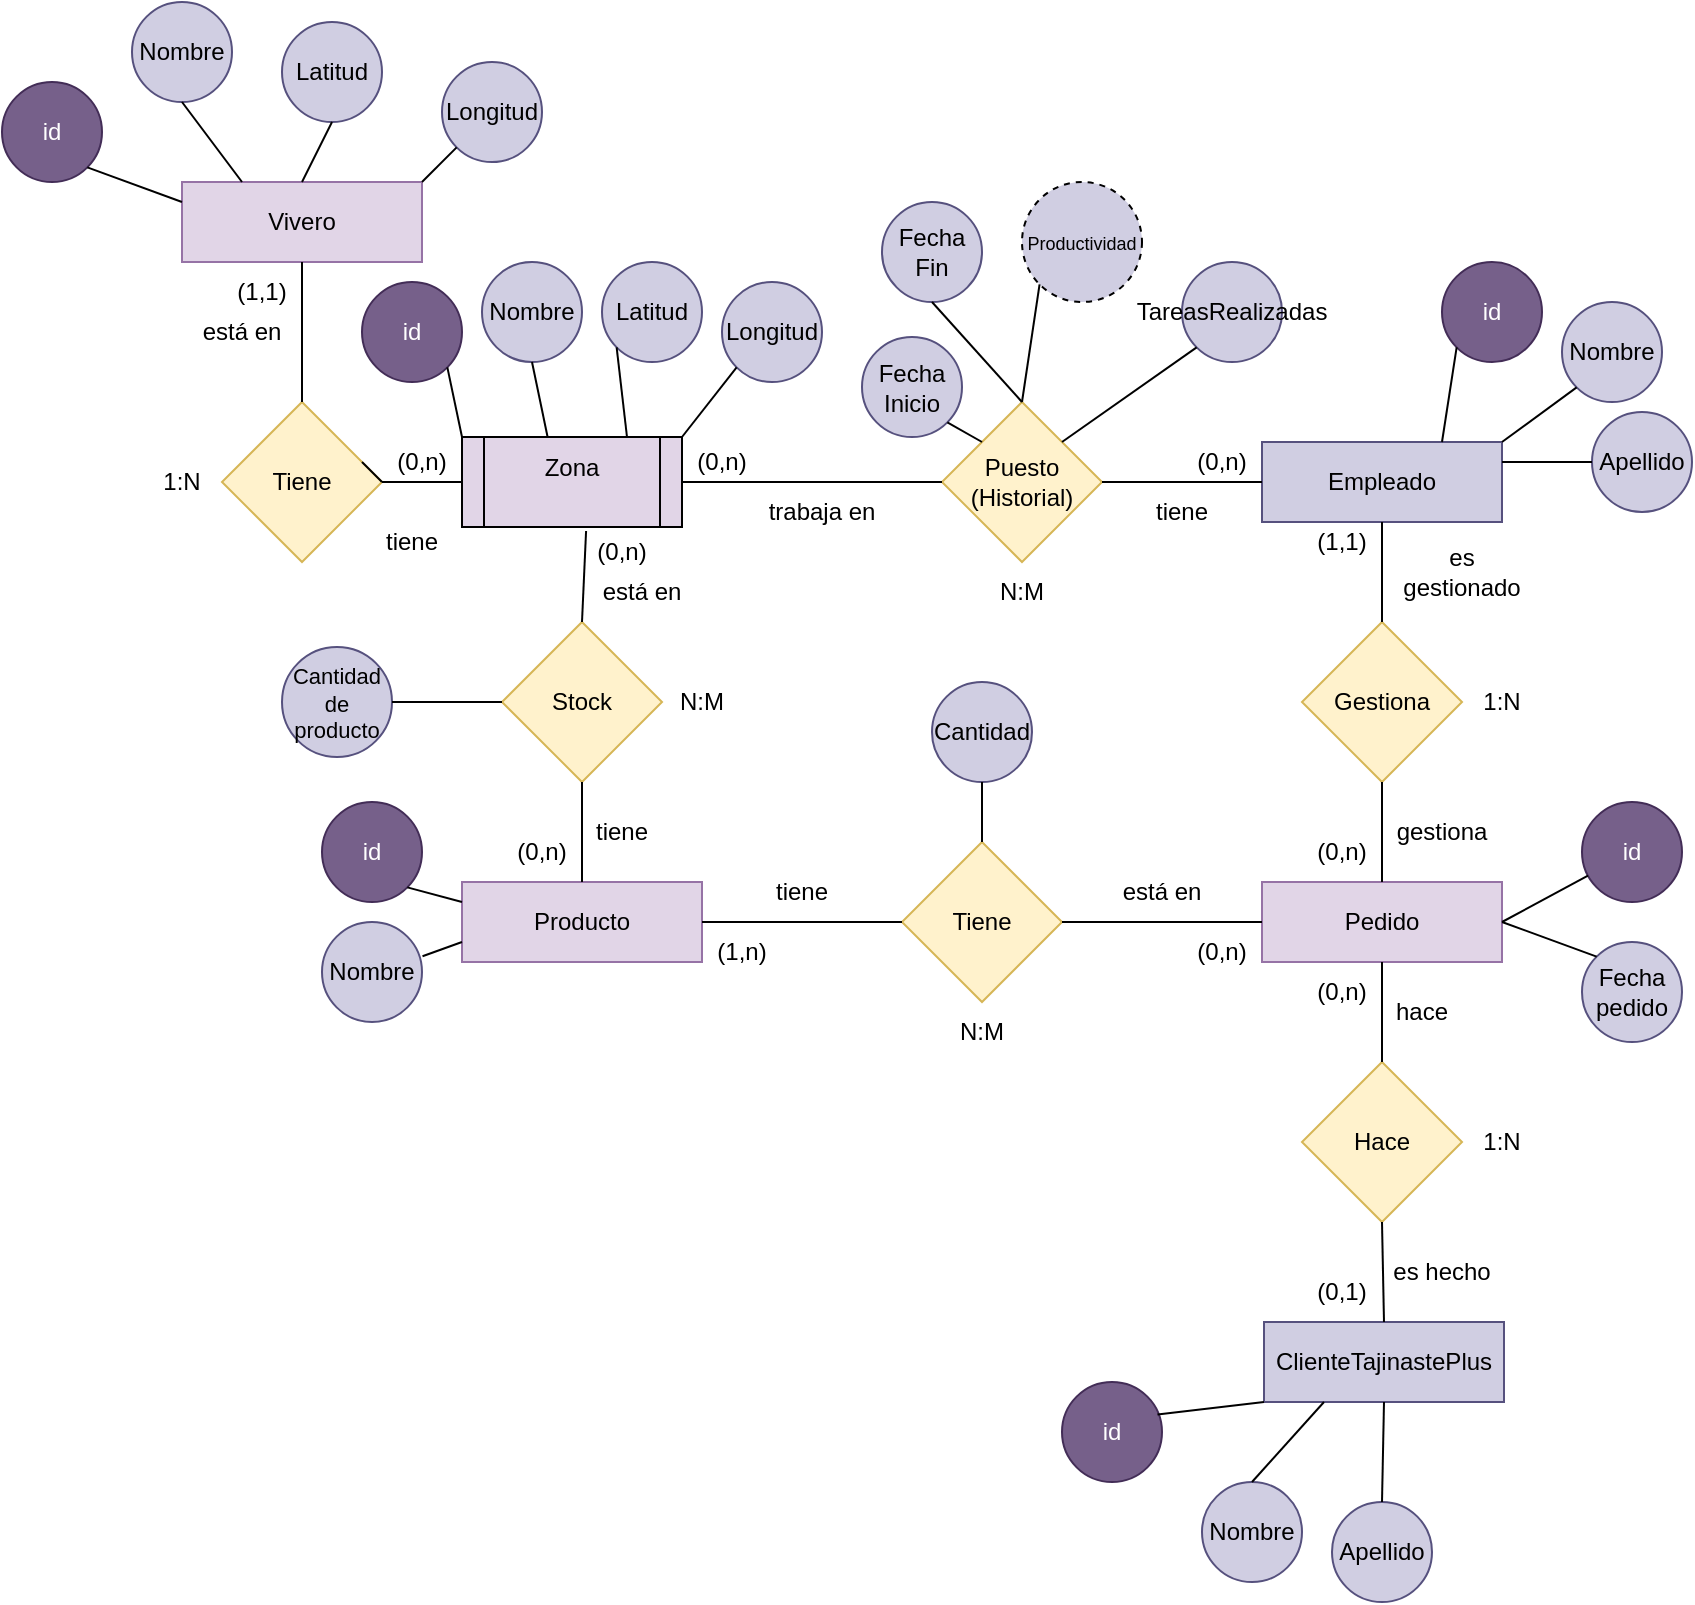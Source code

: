 <mxfile version="24.7.17">
  <diagram name="Página-1" id="pGDhJOv-E-9kWfH8dD5l">
    <mxGraphModel dx="1222" dy="1763" grid="1" gridSize="10" guides="1" tooltips="1" connect="1" arrows="1" fold="1" page="1" pageScale="1" pageWidth="827" pageHeight="1169" math="0" shadow="0">
      <root>
        <mxCell id="0" />
        <mxCell id="1" parent="0" />
        <mxCell id="pSTFZHTM07BEqQWlZRJq-1" value="Producto" style="rounded=0;whiteSpace=wrap;html=1;fillColor=#e1d5e7;strokeColor=#9673a6;" parent="1" vertex="1">
          <mxGeometry x="390" y="-10" width="120" height="40" as="geometry" />
        </mxCell>
        <mxCell id="pSTFZHTM07BEqQWlZRJq-4" value="Empleado" style="rounded=0;whiteSpace=wrap;html=1;fillColor=#d0cee2;strokeColor=#56517e;" parent="1" vertex="1">
          <mxGeometry x="790" y="-230" width="120" height="40" as="geometry" />
        </mxCell>
        <mxCell id="pSTFZHTM07BEqQWlZRJq-6" value="Vivero" style="rounded=0;whiteSpace=wrap;html=1;fillColor=#e1d5e7;strokeColor=#9673a6;" parent="1" vertex="1">
          <mxGeometry x="250" y="-360" width="120" height="40" as="geometry" />
        </mxCell>
        <mxCell id="pSTFZHTM07BEqQWlZRJq-7" value="&lt;div&gt;ClienteTajinastePlus&lt;/div&gt;" style="rounded=0;whiteSpace=wrap;html=1;fillColor=#d0cee2;strokeColor=#56517e;" parent="1" vertex="1">
          <mxGeometry x="791" y="210" width="120" height="40" as="geometry" />
        </mxCell>
        <mxCell id="pSTFZHTM07BEqQWlZRJq-8" value="id" style="ellipse;whiteSpace=wrap;html=1;aspect=fixed;fillColor=#76608a;strokeColor=#432D57;fontColor=#ffffff;" parent="1" vertex="1">
          <mxGeometry x="160" y="-410" width="50" height="50" as="geometry" />
        </mxCell>
        <mxCell id="pSTFZHTM07BEqQWlZRJq-10" value="Nombre" style="ellipse;whiteSpace=wrap;html=1;aspect=fixed;fillColor=#d0cee2;strokeColor=#56517e;" parent="1" vertex="1">
          <mxGeometry x="225" y="-450" width="50" height="50" as="geometry" />
        </mxCell>
        <mxCell id="pSTFZHTM07BEqQWlZRJq-11" value="id" style="ellipse;whiteSpace=wrap;html=1;aspect=fixed;fillColor=#76608a;strokeColor=#432D57;fontColor=#ffffff;" parent="1" vertex="1">
          <mxGeometry x="320" y="-50" width="50" height="50" as="geometry" />
        </mxCell>
        <mxCell id="pSTFZHTM07BEqQWlZRJq-12" value="Nombre" style="ellipse;whiteSpace=wrap;html=1;aspect=fixed;fillColor=#d0cee2;strokeColor=#56517e;" parent="1" vertex="1">
          <mxGeometry x="400" y="-320" width="50" height="50" as="geometry" />
        </mxCell>
        <mxCell id="pSTFZHTM07BEqQWlZRJq-13" value="id" style="ellipse;whiteSpace=wrap;html=1;aspect=fixed;fillColor=#76608a;strokeColor=#432D57;fontColor=#ffffff;" parent="1" vertex="1">
          <mxGeometry x="340" y="-310" width="50" height="50" as="geometry" />
        </mxCell>
        <mxCell id="pSTFZHTM07BEqQWlZRJq-14" value="id" style="ellipse;whiteSpace=wrap;html=1;aspect=fixed;fillColor=#76608a;strokeColor=#432D57;fontColor=#ffffff;" parent="1" vertex="1">
          <mxGeometry x="880" y="-320" width="50" height="50" as="geometry" />
        </mxCell>
        <mxCell id="pSTFZHTM07BEqQWlZRJq-15" value="id" style="ellipse;whiteSpace=wrap;html=1;aspect=fixed;fillColor=#76608a;strokeColor=#432D57;fontColor=#ffffff;" parent="1" vertex="1">
          <mxGeometry x="690" y="240" width="50" height="50" as="geometry" />
        </mxCell>
        <mxCell id="pSTFZHTM07BEqQWlZRJq-16" value="Latitud" style="ellipse;whiteSpace=wrap;html=1;aspect=fixed;fillColor=#d0cee2;strokeColor=#56517e;" parent="1" vertex="1">
          <mxGeometry x="300" y="-440" width="50" height="50" as="geometry" />
        </mxCell>
        <mxCell id="pSTFZHTM07BEqQWlZRJq-17" value="Longitud" style="ellipse;whiteSpace=wrap;html=1;aspect=fixed;fillColor=#d0cee2;strokeColor=#56517e;" parent="1" vertex="1">
          <mxGeometry x="380" y="-420" width="50" height="50" as="geometry" />
        </mxCell>
        <mxCell id="pSTFZHTM07BEqQWlZRJq-18" value="Latitud" style="ellipse;whiteSpace=wrap;html=1;aspect=fixed;fillColor=#d0cee2;strokeColor=#56517e;" parent="1" vertex="1">
          <mxGeometry x="460" y="-320" width="50" height="50" as="geometry" />
        </mxCell>
        <mxCell id="pSTFZHTM07BEqQWlZRJq-19" value="Longitud" style="ellipse;whiteSpace=wrap;html=1;aspect=fixed;fillColor=#d0cee2;strokeColor=#56517e;" parent="1" vertex="1">
          <mxGeometry x="520" y="-310" width="50" height="50" as="geometry" />
        </mxCell>
        <mxCell id="pSTFZHTM07BEqQWlZRJq-20" value="Nombre" style="ellipse;whiteSpace=wrap;html=1;aspect=fixed;fillColor=#d0cee2;strokeColor=#56517e;" parent="1" vertex="1">
          <mxGeometry x="320" y="10" width="50" height="50" as="geometry" />
        </mxCell>
        <mxCell id="pSTFZHTM07BEqQWlZRJq-22" value="Nombre" style="ellipse;whiteSpace=wrap;html=1;aspect=fixed;fillColor=#d0cee2;strokeColor=#56517e;" parent="1" vertex="1">
          <mxGeometry x="940" y="-300" width="50" height="50" as="geometry" />
        </mxCell>
        <mxCell id="pSTFZHTM07BEqQWlZRJq-23" value="Apellido" style="ellipse;whiteSpace=wrap;html=1;aspect=fixed;fillColor=#d0cee2;strokeColor=#56517e;" parent="1" vertex="1">
          <mxGeometry x="955" y="-245" width="50" height="50" as="geometry" />
        </mxCell>
        <mxCell id="pSTFZHTM07BEqQWlZRJq-26" value="Fecha pedido" style="ellipse;whiteSpace=wrap;html=1;aspect=fixed;fillColor=#d0cee2;strokeColor=#56517e;" parent="1" vertex="1">
          <mxGeometry x="950" y="20" width="50" height="50" as="geometry" />
        </mxCell>
        <mxCell id="pSTFZHTM07BEqQWlZRJq-27" value="Nombre" style="ellipse;whiteSpace=wrap;html=1;aspect=fixed;fillColor=#d0cee2;strokeColor=#56517e;" parent="1" vertex="1">
          <mxGeometry x="760" y="290" width="50" height="50" as="geometry" />
        </mxCell>
        <mxCell id="pSTFZHTM07BEqQWlZRJq-29" value="Tiene" style="rhombus;whiteSpace=wrap;html=1;fillColor=#fff2cc;strokeColor=#d6b656;" parent="1" vertex="1">
          <mxGeometry x="270" y="-250" width="80" height="80" as="geometry" />
        </mxCell>
        <mxCell id="pSTFZHTM07BEqQWlZRJq-33" value="" style="endArrow=none;html=1;rounded=0;entryX=0;entryY=0.25;entryDx=0;entryDy=0;exitX=1;exitY=1;exitDx=0;exitDy=0;" parent="1" source="pSTFZHTM07BEqQWlZRJq-8" target="pSTFZHTM07BEqQWlZRJq-6" edge="1">
          <mxGeometry width="50" height="50" relative="1" as="geometry">
            <mxPoint x="200" y="-250" as="sourcePoint" />
            <mxPoint x="250" y="-300" as="targetPoint" />
          </mxGeometry>
        </mxCell>
        <mxCell id="pSTFZHTM07BEqQWlZRJq-34" value="" style="endArrow=none;html=1;rounded=0;entryX=0.25;entryY=0;entryDx=0;entryDy=0;exitX=0.5;exitY=1;exitDx=0;exitDy=0;" parent="1" source="pSTFZHTM07BEqQWlZRJq-10" target="pSTFZHTM07BEqQWlZRJq-6" edge="1">
          <mxGeometry width="50" height="50" relative="1" as="geometry">
            <mxPoint x="223" y="-337" as="sourcePoint" />
            <mxPoint x="260" y="-310" as="targetPoint" />
          </mxGeometry>
        </mxCell>
        <mxCell id="pSTFZHTM07BEqQWlZRJq-35" value="" style="endArrow=none;html=1;rounded=0;entryX=0.5;entryY=0;entryDx=0;entryDy=0;exitX=0.5;exitY=1;exitDx=0;exitDy=0;" parent="1" source="pSTFZHTM07BEqQWlZRJq-16" target="pSTFZHTM07BEqQWlZRJq-6" edge="1">
          <mxGeometry width="50" height="50" relative="1" as="geometry">
            <mxPoint x="265" y="-350" as="sourcePoint" />
            <mxPoint x="290" y="-320" as="targetPoint" />
          </mxGeometry>
        </mxCell>
        <mxCell id="pSTFZHTM07BEqQWlZRJq-36" value="" style="endArrow=none;html=1;rounded=0;entryX=1;entryY=0;entryDx=0;entryDy=0;exitX=0;exitY=1;exitDx=0;exitDy=0;" parent="1" source="pSTFZHTM07BEqQWlZRJq-17" target="pSTFZHTM07BEqQWlZRJq-6" edge="1">
          <mxGeometry width="50" height="50" relative="1" as="geometry">
            <mxPoint x="335" y="-350" as="sourcePoint" />
            <mxPoint x="320" y="-320" as="targetPoint" />
          </mxGeometry>
        </mxCell>
        <mxCell id="pSTFZHTM07BEqQWlZRJq-37" value="" style="endArrow=none;html=1;rounded=0;entryX=0.5;entryY=1;entryDx=0;entryDy=0;exitX=0.5;exitY=0;exitDx=0;exitDy=0;" parent="1" source="pSTFZHTM07BEqQWlZRJq-29" target="pSTFZHTM07BEqQWlZRJq-6" edge="1">
          <mxGeometry width="50" height="50" relative="1" as="geometry">
            <mxPoint x="345" y="-340" as="sourcePoint" />
            <mxPoint x="330" y="-310" as="targetPoint" />
          </mxGeometry>
        </mxCell>
        <mxCell id="pSTFZHTM07BEqQWlZRJq-38" value="" style="endArrow=none;html=1;rounded=0;entryX=0;entryY=0.5;entryDx=0;entryDy=0;exitX=1;exitY=0.5;exitDx=0;exitDy=0;" parent="1" source="LB6U7moivTqsMoFGbaUk-2" target="iMSy_uvYbQMXF0Q_eKbO-2" edge="1">
          <mxGeometry width="50" height="50" relative="1" as="geometry">
            <mxPoint x="320" y="-240" as="sourcePoint" />
            <mxPoint x="390" y="-210" as="targetPoint" />
          </mxGeometry>
        </mxCell>
        <mxCell id="pSTFZHTM07BEqQWlZRJq-40" value="" style="endArrow=none;html=1;rounded=0;exitX=0;exitY=0;exitDx=0;exitDy=0;entryX=1;entryY=1;entryDx=0;entryDy=0;" parent="1" source="iMSy_uvYbQMXF0Q_eKbO-2" target="pSTFZHTM07BEqQWlZRJq-13" edge="1">
          <mxGeometry width="50" height="50" relative="1" as="geometry">
            <mxPoint x="390" y="-230" as="sourcePoint" />
            <mxPoint x="390" y="-277" as="targetPoint" />
          </mxGeometry>
        </mxCell>
        <mxCell id="pSTFZHTM07BEqQWlZRJq-41" value="" style="endArrow=none;html=1;rounded=0;entryX=0.5;entryY=1;entryDx=0;entryDy=0;exitX=0.391;exitY=0.022;exitDx=0;exitDy=0;exitPerimeter=0;" parent="1" source="iMSy_uvYbQMXF0Q_eKbO-2" target="pSTFZHTM07BEqQWlZRJq-12" edge="1">
          <mxGeometry width="50" height="50" relative="1" as="geometry">
            <mxPoint x="420" y="-230" as="sourcePoint" />
            <mxPoint x="517" y="-267" as="targetPoint" />
          </mxGeometry>
        </mxCell>
        <mxCell id="pSTFZHTM07BEqQWlZRJq-42" value="" style="endArrow=none;html=1;rounded=0;entryX=0;entryY=1;entryDx=0;entryDy=0;exitX=0.75;exitY=0;exitDx=0;exitDy=0;" parent="1" source="iMSy_uvYbQMXF0Q_eKbO-2" target="pSTFZHTM07BEqQWlZRJq-18" edge="1">
          <mxGeometry width="50" height="50" relative="1" as="geometry">
            <mxPoint x="450" y="-230" as="sourcePoint" />
            <mxPoint x="567" y="-227" as="targetPoint" />
          </mxGeometry>
        </mxCell>
        <mxCell id="pSTFZHTM07BEqQWlZRJq-43" value="" style="endArrow=none;html=1;rounded=0;exitX=1;exitY=0;exitDx=0;exitDy=0;entryX=0;entryY=1;entryDx=0;entryDy=0;" parent="1" source="iMSy_uvYbQMXF0Q_eKbO-2" target="pSTFZHTM07BEqQWlZRJq-19" edge="1">
          <mxGeometry width="50" height="50" relative="1" as="geometry">
            <mxPoint x="510" y="-230" as="sourcePoint" />
            <mxPoint x="565" y="-160" as="targetPoint" />
          </mxGeometry>
        </mxCell>
        <mxCell id="pSTFZHTM07BEqQWlZRJq-44" value="Stock" style="rhombus;whiteSpace=wrap;html=1;fillColor=#fff2cc;strokeColor=#d6b656;" parent="1" vertex="1">
          <mxGeometry x="410" y="-140" width="80" height="80" as="geometry" />
        </mxCell>
        <mxCell id="pSTFZHTM07BEqQWlZRJq-48" value="&lt;font style=&quot;font-size: 11px;&quot;&gt;Cantidad&lt;/font&gt;&lt;div style=&quot;font-size: 11px;&quot;&gt;&lt;font style=&quot;font-size: 11px;&quot;&gt;de producto&lt;/font&gt;&lt;/div&gt;" style="ellipse;whiteSpace=wrap;html=1;aspect=fixed;fillColor=#d0cee2;strokeColor=#56517e;" parent="1" vertex="1">
          <mxGeometry x="300" y="-127.5" width="55" height="55" as="geometry" />
        </mxCell>
        <mxCell id="pSTFZHTM07BEqQWlZRJq-49" value="" style="endArrow=none;html=1;rounded=0;exitX=1;exitY=0.5;exitDx=0;exitDy=0;entryX=0;entryY=0.5;entryDx=0;entryDy=0;" parent="1" source="pSTFZHTM07BEqQWlZRJq-48" target="pSTFZHTM07BEqQWlZRJq-44" edge="1">
          <mxGeometry width="50" height="50" relative="1" as="geometry">
            <mxPoint x="520" y="-190" as="sourcePoint" />
            <mxPoint x="575" y="-150" as="targetPoint" />
          </mxGeometry>
        </mxCell>
        <mxCell id="pSTFZHTM07BEqQWlZRJq-50" value="" style="endArrow=none;html=1;rounded=0;exitX=0.564;exitY=1.044;exitDx=0;exitDy=0;entryX=0.5;entryY=0;entryDx=0;entryDy=0;exitPerimeter=0;" parent="1" source="iMSy_uvYbQMXF0Q_eKbO-2" target="pSTFZHTM07BEqQWlZRJq-44" edge="1">
          <mxGeometry width="50" height="50" relative="1" as="geometry">
            <mxPoint x="450" y="-190" as="sourcePoint" />
            <mxPoint x="585" y="-140" as="targetPoint" />
          </mxGeometry>
        </mxCell>
        <mxCell id="pSTFZHTM07BEqQWlZRJq-51" value="" style="endArrow=none;html=1;rounded=0;exitX=0.5;exitY=1;exitDx=0;exitDy=0;entryX=0.5;entryY=0;entryDx=0;entryDy=0;" parent="1" source="pSTFZHTM07BEqQWlZRJq-44" target="pSTFZHTM07BEqQWlZRJq-1" edge="1">
          <mxGeometry width="50" height="50" relative="1" as="geometry">
            <mxPoint x="540" y="-170" as="sourcePoint" />
            <mxPoint x="595" y="-130" as="targetPoint" />
          </mxGeometry>
        </mxCell>
        <mxCell id="pSTFZHTM07BEqQWlZRJq-54" value="" style="endArrow=none;html=1;rounded=0;exitX=0;exitY=0.25;exitDx=0;exitDy=0;entryX=1;entryY=1;entryDx=0;entryDy=0;" parent="1" source="pSTFZHTM07BEqQWlZRJq-1" target="pSTFZHTM07BEqQWlZRJq-11" edge="1">
          <mxGeometry width="50" height="50" relative="1" as="geometry">
            <mxPoint x="510" y="-10" as="sourcePoint" />
            <mxPoint x="550" y="-35" as="targetPoint" />
          </mxGeometry>
        </mxCell>
        <mxCell id="pSTFZHTM07BEqQWlZRJq-55" value="" style="endArrow=none;html=1;rounded=0;exitX=0;exitY=0.75;exitDx=0;exitDy=0;entryX=1.005;entryY=0.342;entryDx=0;entryDy=0;entryPerimeter=0;" parent="1" source="pSTFZHTM07BEqQWlZRJq-1" target="pSTFZHTM07BEqQWlZRJq-20" edge="1">
          <mxGeometry width="50" height="50" relative="1" as="geometry">
            <mxPoint x="520" as="sourcePoint" />
            <mxPoint x="560" y="-25" as="targetPoint" />
          </mxGeometry>
        </mxCell>
        <mxCell id="pSTFZHTM07BEqQWlZRJq-57" value="1:N" style="text;html=1;align=center;verticalAlign=middle;whiteSpace=wrap;rounded=0;" parent="1" vertex="1">
          <mxGeometry x="220" y="-225" width="60" height="30" as="geometry" />
        </mxCell>
        <mxCell id="pSTFZHTM07BEqQWlZRJq-59" value="N:M" style="text;html=1;align=center;verticalAlign=middle;whiteSpace=wrap;rounded=0;" parent="1" vertex="1">
          <mxGeometry x="480" y="-115" width="60" height="30" as="geometry" />
        </mxCell>
        <mxCell id="pSTFZHTM07BEqQWlZRJq-62" value="Puesto&lt;div&gt;(Historial)&lt;/div&gt;" style="rhombus;whiteSpace=wrap;html=1;fillColor=#fff2cc;strokeColor=#d6b656;" parent="1" vertex="1">
          <mxGeometry x="630" y="-250" width="80" height="80" as="geometry" />
        </mxCell>
        <mxCell id="pSTFZHTM07BEqQWlZRJq-64" value="" style="endArrow=none;html=1;rounded=0;exitX=0.75;exitY=0;exitDx=0;exitDy=0;entryX=0;entryY=1;entryDx=0;entryDy=0;" parent="1" source="pSTFZHTM07BEqQWlZRJq-4" target="pSTFZHTM07BEqQWlZRJq-14" edge="1">
          <mxGeometry width="50" height="50" relative="1" as="geometry">
            <mxPoint x="520" y="-220" as="sourcePoint" />
            <mxPoint x="537" y="-257" as="targetPoint" />
          </mxGeometry>
        </mxCell>
        <mxCell id="pSTFZHTM07BEqQWlZRJq-66" value="" style="endArrow=none;html=1;rounded=0;exitX=1;exitY=0;exitDx=0;exitDy=0;entryX=0;entryY=1;entryDx=0;entryDy=0;" parent="1" source="pSTFZHTM07BEqQWlZRJq-4" target="pSTFZHTM07BEqQWlZRJq-22" edge="1">
          <mxGeometry width="50" height="50" relative="1" as="geometry">
            <mxPoint x="890" y="-220" as="sourcePoint" />
            <mxPoint x="897" y="-267" as="targetPoint" />
          </mxGeometry>
        </mxCell>
        <mxCell id="pSTFZHTM07BEqQWlZRJq-67" value="" style="endArrow=none;html=1;rounded=0;exitX=1;exitY=0.25;exitDx=0;exitDy=0;entryX=0;entryY=0.5;entryDx=0;entryDy=0;" parent="1" source="pSTFZHTM07BEqQWlZRJq-4" target="pSTFZHTM07BEqQWlZRJq-23" edge="1">
          <mxGeometry width="50" height="50" relative="1" as="geometry">
            <mxPoint x="920" y="-220" as="sourcePoint" />
            <mxPoint x="957" y="-247" as="targetPoint" />
          </mxGeometry>
        </mxCell>
        <mxCell id="pSTFZHTM07BEqQWlZRJq-71" value="N:M" style="text;html=1;align=center;verticalAlign=middle;whiteSpace=wrap;rounded=0;" parent="1" vertex="1">
          <mxGeometry x="640" y="-170" width="60" height="30" as="geometry" />
        </mxCell>
        <mxCell id="pSTFZHTM07BEqQWlZRJq-72" value="Fecha&lt;div&gt;Inicio&lt;/div&gt;" style="ellipse;whiteSpace=wrap;html=1;aspect=fixed;fillColor=#d0cee2;strokeColor=#56517e;" parent="1" vertex="1">
          <mxGeometry x="590" y="-282.5" width="50" height="50" as="geometry" />
        </mxCell>
        <mxCell id="pSTFZHTM07BEqQWlZRJq-73" value="Fecha&lt;div&gt;Fin&lt;/div&gt;" style="ellipse;whiteSpace=wrap;html=1;aspect=fixed;fillColor=#d0cee2;strokeColor=#56517e;" parent="1" vertex="1">
          <mxGeometry x="600" y="-350" width="50" height="50" as="geometry" />
        </mxCell>
        <mxCell id="pSTFZHTM07BEqQWlZRJq-75" value="&lt;font style=&quot;font-size: 9px;&quot;&gt;Productividad&lt;/font&gt;" style="ellipse;whiteSpace=wrap;html=1;aspect=fixed;fillColor=#d0cee2;strokeColor=default;dashed=1;" parent="1" vertex="1">
          <mxGeometry x="670" y="-360" width="60" height="60" as="geometry" />
        </mxCell>
        <mxCell id="pSTFZHTM07BEqQWlZRJq-76" value="" style="endArrow=none;html=1;rounded=0;exitX=0;exitY=0;exitDx=0;exitDy=0;entryX=1;entryY=1;entryDx=0;entryDy=0;" parent="1" source="pSTFZHTM07BEqQWlZRJq-62" target="pSTFZHTM07BEqQWlZRJq-72" edge="1">
          <mxGeometry width="50" height="50" relative="1" as="geometry">
            <mxPoint x="890" y="-220" as="sourcePoint" />
            <mxPoint x="897" y="-267" as="targetPoint" />
          </mxGeometry>
        </mxCell>
        <mxCell id="pSTFZHTM07BEqQWlZRJq-77" value="" style="endArrow=none;html=1;rounded=0;exitX=0.5;exitY=0;exitDx=0;exitDy=0;entryX=0;entryY=1;entryDx=0;entryDy=0;" parent="1" source="pSTFZHTM07BEqQWlZRJq-62" target="pSTFZHTM07BEqQWlZRJq-75" edge="1">
          <mxGeometry width="50" height="50" relative="1" as="geometry">
            <mxPoint x="680" y="-240" as="sourcePoint" />
            <mxPoint x="653" y="-247" as="targetPoint" />
          </mxGeometry>
        </mxCell>
        <mxCell id="pSTFZHTM07BEqQWlZRJq-78" value="" style="endArrow=none;html=1;rounded=0;exitX=0.5;exitY=0;exitDx=0;exitDy=0;entryX=0.5;entryY=1;entryDx=0;entryDy=0;" parent="1" source="pSTFZHTM07BEqQWlZRJq-62" target="pSTFZHTM07BEqQWlZRJq-73" edge="1">
          <mxGeometry width="50" height="50" relative="1" as="geometry">
            <mxPoint x="690" y="-230" as="sourcePoint" />
            <mxPoint x="663" y="-237" as="targetPoint" />
          </mxGeometry>
        </mxCell>
        <mxCell id="pSTFZHTM07BEqQWlZRJq-80" value="" style="endArrow=none;html=1;rounded=0;exitX=0;exitY=0.5;exitDx=0;exitDy=0;entryX=1;entryY=0.5;entryDx=0;entryDy=0;" parent="1" target="iMSy_uvYbQMXF0Q_eKbO-2" edge="1">
          <mxGeometry width="50" height="50" relative="1" as="geometry">
            <mxPoint x="630" y="-210" as="sourcePoint" />
            <mxPoint x="510" y="-210" as="targetPoint" />
          </mxGeometry>
        </mxCell>
        <mxCell id="pSTFZHTM07BEqQWlZRJq-81" value="" style="endArrow=none;html=1;rounded=0;exitX=0;exitY=0.5;exitDx=0;exitDy=0;entryX=1;entryY=0.5;entryDx=0;entryDy=0;" parent="1" source="pSTFZHTM07BEqQWlZRJq-4" target="pSTFZHTM07BEqQWlZRJq-62" edge="1">
          <mxGeometry width="50" height="50" relative="1" as="geometry">
            <mxPoint x="640" y="-200" as="sourcePoint" />
            <mxPoint x="520" y="-200" as="targetPoint" />
          </mxGeometry>
        </mxCell>
        <mxCell id="pSTFZHTM07BEqQWlZRJq-82" value="TareasRealizadas" style="ellipse;whiteSpace=wrap;html=1;aspect=fixed;fillColor=#d0cee2;strokeColor=#56517e;" parent="1" vertex="1">
          <mxGeometry x="750" y="-320" width="50" height="50" as="geometry" />
        </mxCell>
        <mxCell id="pSTFZHTM07BEqQWlZRJq-84" value="" style="endArrow=none;html=1;rounded=0;exitX=1;exitY=0;exitDx=0;exitDy=0;entryX=0;entryY=1;entryDx=0;entryDy=0;" parent="1" source="pSTFZHTM07BEqQWlZRJq-62" target="pSTFZHTM07BEqQWlZRJq-82" edge="1">
          <mxGeometry width="50" height="50" relative="1" as="geometry">
            <mxPoint x="680" y="-240" as="sourcePoint" />
            <mxPoint x="709" y="-299" as="targetPoint" />
          </mxGeometry>
        </mxCell>
        <mxCell id="pSTFZHTM07BEqQWlZRJq-88" value="Apellido" style="ellipse;whiteSpace=wrap;html=1;aspect=fixed;fillColor=#d0cee2;strokeColor=#56517e;" parent="1" vertex="1">
          <mxGeometry x="825" y="300" width="50" height="50" as="geometry" />
        </mxCell>
        <mxCell id="pSTFZHTM07BEqQWlZRJq-92" value="" style="endArrow=none;html=1;rounded=0;entryX=0.955;entryY=0.325;entryDx=0;entryDy=0;entryPerimeter=0;exitX=0;exitY=1;exitDx=0;exitDy=0;" parent="1" source="pSTFZHTM07BEqQWlZRJq-7" target="pSTFZHTM07BEqQWlZRJq-15" edge="1">
          <mxGeometry width="50" height="50" relative="1" as="geometry">
            <mxPoint x="790" y="150" as="sourcePoint" />
            <mxPoint x="380" y="57" as="targetPoint" />
          </mxGeometry>
        </mxCell>
        <mxCell id="pSTFZHTM07BEqQWlZRJq-93" value="" style="endArrow=none;html=1;rounded=0;entryX=0.5;entryY=0;entryDx=0;entryDy=0;exitX=0.25;exitY=1;exitDx=0;exitDy=0;" parent="1" source="pSTFZHTM07BEqQWlZRJq-7" target="pSTFZHTM07BEqQWlZRJq-27" edge="1">
          <mxGeometry width="50" height="50" relative="1" as="geometry">
            <mxPoint x="801" y="170" as="sourcePoint" />
            <mxPoint x="768" y="176" as="targetPoint" />
          </mxGeometry>
        </mxCell>
        <mxCell id="pSTFZHTM07BEqQWlZRJq-94" value="" style="endArrow=none;html=1;rounded=0;exitX=0.5;exitY=1;exitDx=0;exitDy=0;entryX=0.5;entryY=0;entryDx=0;entryDy=0;" parent="1" source="pSTFZHTM07BEqQWlZRJq-7" target="pSTFZHTM07BEqQWlZRJq-88" edge="1">
          <mxGeometry width="50" height="50" relative="1" as="geometry">
            <mxPoint x="810" y="170" as="sourcePoint" />
            <mxPoint x="778" y="186" as="targetPoint" />
          </mxGeometry>
        </mxCell>
        <mxCell id="pSTFZHTM07BEqQWlZRJq-97" value="Cantidad" style="ellipse;whiteSpace=wrap;html=1;aspect=fixed;fillColor=#d0cee2;strokeColor=#56517e;" parent="1" vertex="1">
          <mxGeometry x="625" y="-110" width="50" height="50" as="geometry" />
        </mxCell>
        <mxCell id="pSTFZHTM07BEqQWlZRJq-98" value="Pedido" style="rounded=0;whiteSpace=wrap;html=1;fillColor=#e1d5e7;strokeColor=#9673a6;" parent="1" vertex="1">
          <mxGeometry x="790" y="-10" width="120" height="40" as="geometry" />
        </mxCell>
        <mxCell id="pSTFZHTM07BEqQWlZRJq-99" value="Tiene" style="rhombus;whiteSpace=wrap;html=1;fillColor=#fff2cc;strokeColor=#d6b656;" parent="1" vertex="1">
          <mxGeometry x="610" y="-30" width="80" height="80" as="geometry" />
        </mxCell>
        <mxCell id="pSTFZHTM07BEqQWlZRJq-100" value="id" style="ellipse;whiteSpace=wrap;html=1;aspect=fixed;fillColor=#76608a;strokeColor=#432D57;fontColor=#ffffff;" parent="1" vertex="1">
          <mxGeometry x="950" y="-50" width="50" height="50" as="geometry" />
        </mxCell>
        <mxCell id="pSTFZHTM07BEqQWlZRJq-101" value="" style="endArrow=none;html=1;rounded=0;exitX=0.5;exitY=0;exitDx=0;exitDy=0;entryX=0.5;entryY=1;entryDx=0;entryDy=0;" parent="1" source="pSTFZHTM07BEqQWlZRJq-99" target="pSTFZHTM07BEqQWlZRJq-97" edge="1">
          <mxGeometry width="50" height="50" relative="1" as="geometry">
            <mxPoint x="920" y="160" as="sourcePoint" />
            <mxPoint x="969" y="179" as="targetPoint" />
          </mxGeometry>
        </mxCell>
        <mxCell id="pSTFZHTM07BEqQWlZRJq-102" value="" style="endArrow=none;html=1;rounded=0;exitX=1;exitY=0.5;exitDx=0;exitDy=0;entryX=0;entryY=0;entryDx=0;entryDy=0;" parent="1" source="pSTFZHTM07BEqQWlZRJq-98" target="pSTFZHTM07BEqQWlZRJq-26" edge="1">
          <mxGeometry width="50" height="50" relative="1" as="geometry">
            <mxPoint x="920" y="30" as="sourcePoint" />
            <mxPoint x="937" y="52" as="targetPoint" />
          </mxGeometry>
        </mxCell>
        <mxCell id="pSTFZHTM07BEqQWlZRJq-103" value="" style="endArrow=none;html=1;rounded=0;exitX=1;exitY=0.5;exitDx=0;exitDy=0;" parent="1" source="pSTFZHTM07BEqQWlZRJq-98" target="pSTFZHTM07BEqQWlZRJq-100" edge="1">
          <mxGeometry width="50" height="50" relative="1" as="geometry">
            <mxPoint x="920" y="20" as="sourcePoint" />
            <mxPoint x="980" y="20" as="targetPoint" />
          </mxGeometry>
        </mxCell>
        <mxCell id="pSTFZHTM07BEqQWlZRJq-104" value="Gestiona" style="rhombus;whiteSpace=wrap;html=1;fillColor=#fff2cc;strokeColor=#d6b656;" parent="1" vertex="1">
          <mxGeometry x="810" y="-140" width="80" height="80" as="geometry" />
        </mxCell>
        <mxCell id="pSTFZHTM07BEqQWlZRJq-105" value="N:M" style="text;html=1;align=center;verticalAlign=middle;whiteSpace=wrap;rounded=0;" parent="1" vertex="1">
          <mxGeometry x="620" y="50" width="60" height="30" as="geometry" />
        </mxCell>
        <mxCell id="pSTFZHTM07BEqQWlZRJq-106" value="1:N" style="text;html=1;align=center;verticalAlign=middle;whiteSpace=wrap;rounded=0;" parent="1" vertex="1">
          <mxGeometry x="880" y="-115" width="60" height="30" as="geometry" />
        </mxCell>
        <mxCell id="pSTFZHTM07BEqQWlZRJq-107" value="Hace" style="rhombus;whiteSpace=wrap;html=1;fillColor=#fff2cc;strokeColor=#d6b656;" parent="1" vertex="1">
          <mxGeometry x="810" y="80" width="80" height="80" as="geometry" />
        </mxCell>
        <mxCell id="pSTFZHTM07BEqQWlZRJq-108" value="1:N" style="text;html=1;align=center;verticalAlign=middle;whiteSpace=wrap;rounded=0;" parent="1" vertex="1">
          <mxGeometry x="880" y="105" width="60" height="30" as="geometry" />
        </mxCell>
        <mxCell id="pSTFZHTM07BEqQWlZRJq-109" value="" style="endArrow=none;html=1;rounded=0;exitX=0.5;exitY=0;exitDx=0;exitDy=0;entryX=0.5;entryY=1;entryDx=0;entryDy=0;" parent="1" source="pSTFZHTM07BEqQWlZRJq-7" target="pSTFZHTM07BEqQWlZRJq-107" edge="1">
          <mxGeometry width="50" height="50" relative="1" as="geometry">
            <mxPoint x="920" y="30" as="sourcePoint" />
            <mxPoint x="937" y="52" as="targetPoint" />
          </mxGeometry>
        </mxCell>
        <mxCell id="pSTFZHTM07BEqQWlZRJq-110" value="" style="endArrow=none;html=1;rounded=0;exitX=0.5;exitY=1;exitDx=0;exitDy=0;entryX=0.5;entryY=0;entryDx=0;entryDy=0;" parent="1" source="pSTFZHTM07BEqQWlZRJq-98" target="pSTFZHTM07BEqQWlZRJq-107" edge="1">
          <mxGeometry width="50" height="50" relative="1" as="geometry">
            <mxPoint x="860" y="220" as="sourcePoint" />
            <mxPoint x="860" y="170" as="targetPoint" />
          </mxGeometry>
        </mxCell>
        <mxCell id="pSTFZHTM07BEqQWlZRJq-111" value="" style="endArrow=none;html=1;rounded=0;exitX=1;exitY=0.5;exitDx=0;exitDy=0;entryX=0;entryY=0.5;entryDx=0;entryDy=0;" parent="1" source="pSTFZHTM07BEqQWlZRJq-99" target="pSTFZHTM07BEqQWlZRJq-98" edge="1">
          <mxGeometry width="50" height="50" relative="1" as="geometry">
            <mxPoint x="870" y="230" as="sourcePoint" />
            <mxPoint x="870" y="180" as="targetPoint" />
          </mxGeometry>
        </mxCell>
        <mxCell id="pSTFZHTM07BEqQWlZRJq-112" value="" style="endArrow=none;html=1;rounded=0;exitX=0;exitY=0.5;exitDx=0;exitDy=0;entryX=1;entryY=0.5;entryDx=0;entryDy=0;" parent="1" source="pSTFZHTM07BEqQWlZRJq-99" target="pSTFZHTM07BEqQWlZRJq-1" edge="1">
          <mxGeometry width="50" height="50" relative="1" as="geometry">
            <mxPoint x="700" y="20" as="sourcePoint" />
            <mxPoint x="800" y="20" as="targetPoint" />
          </mxGeometry>
        </mxCell>
        <mxCell id="pSTFZHTM07BEqQWlZRJq-113" value="" style="endArrow=none;html=1;rounded=0;exitX=0.5;exitY=1;exitDx=0;exitDy=0;entryX=0.5;entryY=0;entryDx=0;entryDy=0;" parent="1" source="pSTFZHTM07BEqQWlZRJq-104" target="pSTFZHTM07BEqQWlZRJq-98" edge="1">
          <mxGeometry width="50" height="50" relative="1" as="geometry">
            <mxPoint x="710" y="30" as="sourcePoint" />
            <mxPoint x="810" y="30" as="targetPoint" />
          </mxGeometry>
        </mxCell>
        <mxCell id="pSTFZHTM07BEqQWlZRJq-114" value="" style="endArrow=none;html=1;rounded=0;exitX=0.5;exitY=0;exitDx=0;exitDy=0;entryX=0.5;entryY=1;entryDx=0;entryDy=0;" parent="1" source="pSTFZHTM07BEqQWlZRJq-104" target="pSTFZHTM07BEqQWlZRJq-4" edge="1">
          <mxGeometry width="50" height="50" relative="1" as="geometry">
            <mxPoint x="720" y="40" as="sourcePoint" />
            <mxPoint x="820" y="40" as="targetPoint" />
          </mxGeometry>
        </mxCell>
        <mxCell id="pSTFZHTM07BEqQWlZRJq-115" value="tiene" style="text;html=1;align=center;verticalAlign=middle;whiteSpace=wrap;rounded=0;" parent="1" vertex="1">
          <mxGeometry x="440" y="-50" width="60" height="30" as="geometry" />
        </mxCell>
        <mxCell id="pSTFZHTM07BEqQWlZRJq-117" value="está en" style="text;html=1;align=center;verticalAlign=middle;whiteSpace=wrap;rounded=0;" parent="1" vertex="1">
          <mxGeometry x="450" y="-170" width="60" height="30" as="geometry" />
        </mxCell>
        <mxCell id="pSTFZHTM07BEqQWlZRJq-118" value="tiene" style="text;html=1;align=center;verticalAlign=middle;whiteSpace=wrap;rounded=0;" parent="1" vertex="1">
          <mxGeometry x="335" y="-195" width="60" height="30" as="geometry" />
        </mxCell>
        <mxCell id="pSTFZHTM07BEqQWlZRJq-119" value="está en" style="text;html=1;align=center;verticalAlign=middle;whiteSpace=wrap;rounded=0;" parent="1" vertex="1">
          <mxGeometry x="250" y="-300" width="60" height="30" as="geometry" />
        </mxCell>
        <mxCell id="pSTFZHTM07BEqQWlZRJq-120" value="tiene" style="text;html=1;align=center;verticalAlign=middle;whiteSpace=wrap;rounded=0;" parent="1" vertex="1">
          <mxGeometry x="720" y="-210" width="60" height="30" as="geometry" />
        </mxCell>
        <mxCell id="pSTFZHTM07BEqQWlZRJq-121" value="trabaja en" style="text;html=1;align=center;verticalAlign=middle;whiteSpace=wrap;rounded=0;" parent="1" vertex="1">
          <mxGeometry x="540" y="-210" width="60" height="30" as="geometry" />
        </mxCell>
        <mxCell id="pSTFZHTM07BEqQWlZRJq-122" value="tiene" style="text;html=1;align=center;verticalAlign=middle;whiteSpace=wrap;rounded=0;" parent="1" vertex="1">
          <mxGeometry x="530" y="-20" width="60" height="30" as="geometry" />
        </mxCell>
        <mxCell id="pSTFZHTM07BEqQWlZRJq-124" value="está en" style="text;html=1;align=center;verticalAlign=middle;whiteSpace=wrap;rounded=0;" parent="1" vertex="1">
          <mxGeometry x="710" y="-20" width="60" height="30" as="geometry" />
        </mxCell>
        <mxCell id="pSTFZHTM07BEqQWlZRJq-125" value="gestiona" style="text;html=1;align=center;verticalAlign=middle;whiteSpace=wrap;rounded=0;" parent="1" vertex="1">
          <mxGeometry x="850" y="-50" width="60" height="30" as="geometry" />
        </mxCell>
        <mxCell id="pSTFZHTM07BEqQWlZRJq-126" value="es gestionado" style="text;html=1;align=center;verticalAlign=middle;whiteSpace=wrap;rounded=0;" parent="1" vertex="1">
          <mxGeometry x="860" y="-180" width="60" height="30" as="geometry" />
        </mxCell>
        <mxCell id="pSTFZHTM07BEqQWlZRJq-127" value="hace" style="text;html=1;align=center;verticalAlign=middle;whiteSpace=wrap;rounded=0;" parent="1" vertex="1">
          <mxGeometry x="840" y="40" width="60" height="30" as="geometry" />
        </mxCell>
        <mxCell id="pSTFZHTM07BEqQWlZRJq-128" value="es hecho" style="text;html=1;align=center;verticalAlign=middle;whiteSpace=wrap;rounded=0;" parent="1" vertex="1">
          <mxGeometry x="850" y="170" width="60" height="30" as="geometry" />
        </mxCell>
        <mxCell id="iMSy_uvYbQMXF0Q_eKbO-2" value="&#xa;Zona&#xa;&#xa;" style="shape=process;whiteSpace=wrap;html=1;backgroundOutline=1;fillColor=#E1D5E7;" parent="1" vertex="1">
          <mxGeometry x="390" y="-232.5" width="110" height="45" as="geometry" />
        </mxCell>
        <mxCell id="LB6U7moivTqsMoFGbaUk-1" value="(1,1)" style="text;html=1;align=center;verticalAlign=middle;whiteSpace=wrap;rounded=0;" vertex="1" parent="1">
          <mxGeometry x="260" y="-320" width="60" height="30" as="geometry" />
        </mxCell>
        <mxCell id="LB6U7moivTqsMoFGbaUk-3" value="" style="endArrow=none;html=1;rounded=0;entryX=0;entryY=0.5;entryDx=0;entryDy=0;exitX=1;exitY=0.5;exitDx=0;exitDy=0;" edge="1" parent="1" source="pSTFZHTM07BEqQWlZRJq-29" target="LB6U7moivTqsMoFGbaUk-2">
          <mxGeometry width="50" height="50" relative="1" as="geometry">
            <mxPoint x="350" y="-210" as="sourcePoint" />
            <mxPoint x="390" y="-210" as="targetPoint" />
          </mxGeometry>
        </mxCell>
        <mxCell id="LB6U7moivTqsMoFGbaUk-2" value="(0,n)" style="text;html=1;align=center;verticalAlign=middle;whiteSpace=wrap;rounded=0;" vertex="1" parent="1">
          <mxGeometry x="340" y="-235" width="60" height="30" as="geometry" />
        </mxCell>
        <mxCell id="LB6U7moivTqsMoFGbaUk-6" value="" style="endArrow=none;html=1;rounded=0;" edge="1" parent="1" source="pSTFZHTM07BEqQWlZRJq-29" target="iMSy_uvYbQMXF0Q_eKbO-2">
          <mxGeometry width="50" height="50" relative="1" as="geometry">
            <mxPoint x="660" y="-150" as="sourcePoint" />
            <mxPoint x="410" y="-210" as="targetPoint" />
          </mxGeometry>
        </mxCell>
        <mxCell id="LB6U7moivTqsMoFGbaUk-7" value="(0,n)" style="text;html=1;align=center;verticalAlign=middle;whiteSpace=wrap;rounded=0;" vertex="1" parent="1">
          <mxGeometry x="440" y="-190" width="60" height="30" as="geometry" />
        </mxCell>
        <mxCell id="LB6U7moivTqsMoFGbaUk-8" value="(0,n)" style="text;html=1;align=center;verticalAlign=middle;whiteSpace=wrap;rounded=0;" vertex="1" parent="1">
          <mxGeometry x="400" y="-40" width="60" height="30" as="geometry" />
        </mxCell>
        <mxCell id="LB6U7moivTqsMoFGbaUk-9" value="(0,n)" style="text;html=1;align=center;verticalAlign=middle;whiteSpace=wrap;rounded=0;" vertex="1" parent="1">
          <mxGeometry x="490" y="-235" width="60" height="30" as="geometry" />
        </mxCell>
        <mxCell id="LB6U7moivTqsMoFGbaUk-10" value="(0,n)" style="text;html=1;align=center;verticalAlign=middle;whiteSpace=wrap;rounded=0;" vertex="1" parent="1">
          <mxGeometry x="740" y="-235" width="60" height="30" as="geometry" />
        </mxCell>
        <mxCell id="LB6U7moivTqsMoFGbaUk-11" value="(0,n)" style="text;html=1;align=center;verticalAlign=middle;whiteSpace=wrap;rounded=0;" vertex="1" parent="1">
          <mxGeometry x="800" y="-40" width="60" height="30" as="geometry" />
        </mxCell>
        <mxCell id="LB6U7moivTqsMoFGbaUk-12" value="(1,1)" style="text;html=1;align=center;verticalAlign=middle;whiteSpace=wrap;rounded=0;" vertex="1" parent="1">
          <mxGeometry x="800" y="-195" width="60" height="30" as="geometry" />
        </mxCell>
        <mxCell id="LB6U7moivTqsMoFGbaUk-13" value="(0,n)" style="text;html=1;align=center;verticalAlign=middle;whiteSpace=wrap;rounded=0;" vertex="1" parent="1">
          <mxGeometry x="740" y="10" width="60" height="30" as="geometry" />
        </mxCell>
        <mxCell id="LB6U7moivTqsMoFGbaUk-14" value="&lt;div&gt;(1,n)&lt;/div&gt;" style="text;html=1;align=center;verticalAlign=middle;whiteSpace=wrap;rounded=0;" vertex="1" parent="1">
          <mxGeometry x="500" y="10" width="60" height="30" as="geometry" />
        </mxCell>
        <mxCell id="LB6U7moivTqsMoFGbaUk-15" value="(0,n)" style="text;html=1;align=center;verticalAlign=middle;whiteSpace=wrap;rounded=0;" vertex="1" parent="1">
          <mxGeometry x="800" y="30" width="60" height="30" as="geometry" />
        </mxCell>
        <mxCell id="LB6U7moivTqsMoFGbaUk-16" value="(0,1)" style="text;html=1;align=center;verticalAlign=middle;whiteSpace=wrap;rounded=0;" vertex="1" parent="1">
          <mxGeometry x="800" y="180" width="60" height="30" as="geometry" />
        </mxCell>
      </root>
    </mxGraphModel>
  </diagram>
</mxfile>
